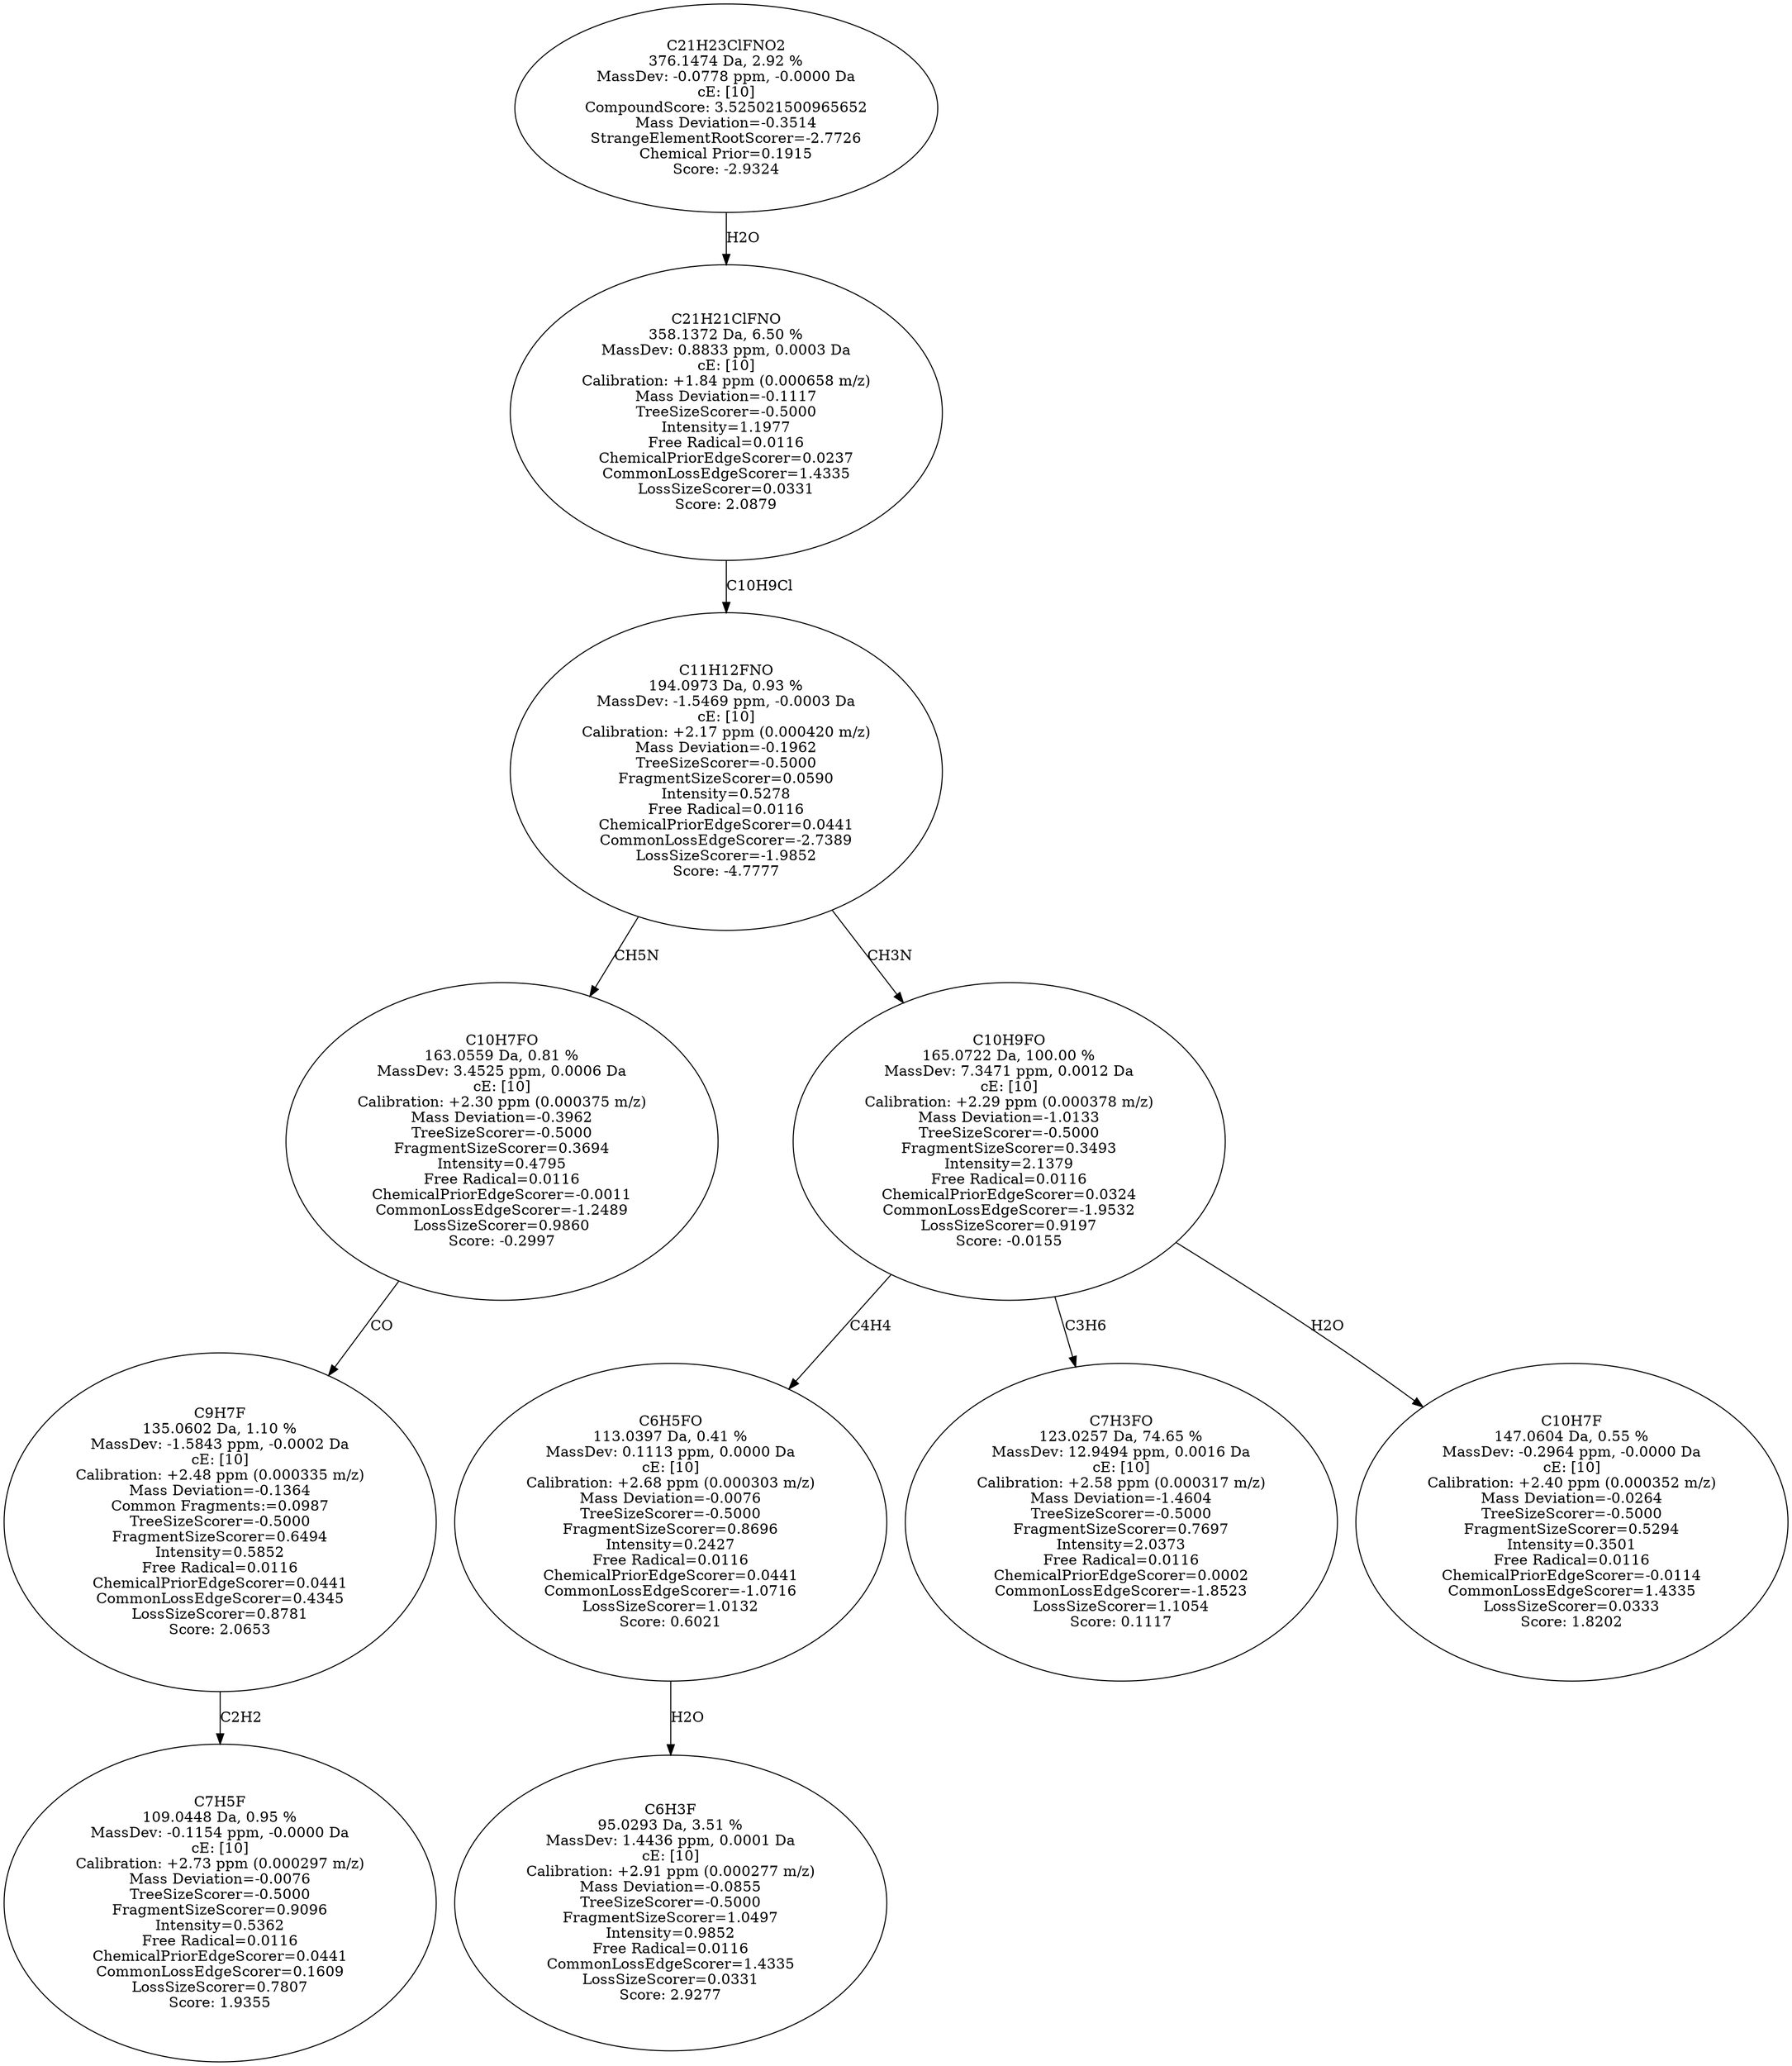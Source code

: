 strict digraph {
v1 [label="C7H5F\n109.0448 Da, 0.95 %\nMassDev: -0.1154 ppm, -0.0000 Da\ncE: [10]\nCalibration: +2.73 ppm (0.000297 m/z)\nMass Deviation=-0.0076\nTreeSizeScorer=-0.5000\nFragmentSizeScorer=0.9096\nIntensity=0.5362\nFree Radical=0.0116\nChemicalPriorEdgeScorer=0.0441\nCommonLossEdgeScorer=0.1609\nLossSizeScorer=0.7807\nScore: 1.9355"];
v2 [label="C9H7F\n135.0602 Da, 1.10 %\nMassDev: -1.5843 ppm, -0.0002 Da\ncE: [10]\nCalibration: +2.48 ppm (0.000335 m/z)\nMass Deviation=-0.1364\nCommon Fragments:=0.0987\nTreeSizeScorer=-0.5000\nFragmentSizeScorer=0.6494\nIntensity=0.5852\nFree Radical=0.0116\nChemicalPriorEdgeScorer=0.0441\nCommonLossEdgeScorer=0.4345\nLossSizeScorer=0.8781\nScore: 2.0653"];
v3 [label="C10H7FO\n163.0559 Da, 0.81 %\nMassDev: 3.4525 ppm, 0.0006 Da\ncE: [10]\nCalibration: +2.30 ppm (0.000375 m/z)\nMass Deviation=-0.3962\nTreeSizeScorer=-0.5000\nFragmentSizeScorer=0.3694\nIntensity=0.4795\nFree Radical=0.0116\nChemicalPriorEdgeScorer=-0.0011\nCommonLossEdgeScorer=-1.2489\nLossSizeScorer=0.9860\nScore: -0.2997"];
v4 [label="C6H3F\n95.0293 Da, 3.51 %\nMassDev: 1.4436 ppm, 0.0001 Da\ncE: [10]\nCalibration: +2.91 ppm (0.000277 m/z)\nMass Deviation=-0.0855\nTreeSizeScorer=-0.5000\nFragmentSizeScorer=1.0497\nIntensity=0.9852\nFree Radical=0.0116\nCommonLossEdgeScorer=1.4335\nLossSizeScorer=0.0331\nScore: 2.9277"];
v5 [label="C6H5FO\n113.0397 Da, 0.41 %\nMassDev: 0.1113 ppm, 0.0000 Da\ncE: [10]\nCalibration: +2.68 ppm (0.000303 m/z)\nMass Deviation=-0.0076\nTreeSizeScorer=-0.5000\nFragmentSizeScorer=0.8696\nIntensity=0.2427\nFree Radical=0.0116\nChemicalPriorEdgeScorer=0.0441\nCommonLossEdgeScorer=-1.0716\nLossSizeScorer=1.0132\nScore: 0.6021"];
v6 [label="C7H3FO\n123.0257 Da, 74.65 %\nMassDev: 12.9494 ppm, 0.0016 Da\ncE: [10]\nCalibration: +2.58 ppm (0.000317 m/z)\nMass Deviation=-1.4604\nTreeSizeScorer=-0.5000\nFragmentSizeScorer=0.7697\nIntensity=2.0373\nFree Radical=0.0116\nChemicalPriorEdgeScorer=0.0002\nCommonLossEdgeScorer=-1.8523\nLossSizeScorer=1.1054\nScore: 0.1117"];
v7 [label="C10H7F\n147.0604 Da, 0.55 %\nMassDev: -0.2964 ppm, -0.0000 Da\ncE: [10]\nCalibration: +2.40 ppm (0.000352 m/z)\nMass Deviation=-0.0264\nTreeSizeScorer=-0.5000\nFragmentSizeScorer=0.5294\nIntensity=0.3501\nFree Radical=0.0116\nChemicalPriorEdgeScorer=-0.0114\nCommonLossEdgeScorer=1.4335\nLossSizeScorer=0.0333\nScore: 1.8202"];
v8 [label="C10H9FO\n165.0722 Da, 100.00 %\nMassDev: 7.3471 ppm, 0.0012 Da\ncE: [10]\nCalibration: +2.29 ppm (0.000378 m/z)\nMass Deviation=-1.0133\nTreeSizeScorer=-0.5000\nFragmentSizeScorer=0.3493\nIntensity=2.1379\nFree Radical=0.0116\nChemicalPriorEdgeScorer=0.0324\nCommonLossEdgeScorer=-1.9532\nLossSizeScorer=0.9197\nScore: -0.0155"];
v9 [label="C11H12FNO\n194.0973 Da, 0.93 %\nMassDev: -1.5469 ppm, -0.0003 Da\ncE: [10]\nCalibration: +2.17 ppm (0.000420 m/z)\nMass Deviation=-0.1962\nTreeSizeScorer=-0.5000\nFragmentSizeScorer=0.0590\nIntensity=0.5278\nFree Radical=0.0116\nChemicalPriorEdgeScorer=0.0441\nCommonLossEdgeScorer=-2.7389\nLossSizeScorer=-1.9852\nScore: -4.7777"];
v10 [label="C21H21ClFNO\n358.1372 Da, 6.50 %\nMassDev: 0.8833 ppm, 0.0003 Da\ncE: [10]\nCalibration: +1.84 ppm (0.000658 m/z)\nMass Deviation=-0.1117\nTreeSizeScorer=-0.5000\nIntensity=1.1977\nFree Radical=0.0116\nChemicalPriorEdgeScorer=0.0237\nCommonLossEdgeScorer=1.4335\nLossSizeScorer=0.0331\nScore: 2.0879"];
v11 [label="C21H23ClFNO2\n376.1474 Da, 2.92 %\nMassDev: -0.0778 ppm, -0.0000 Da\ncE: [10]\nCompoundScore: 3.525021500965652\nMass Deviation=-0.3514\nStrangeElementRootScorer=-2.7726\nChemical Prior=0.1915\nScore: -2.9324"];
v2 -> v1 [label="C2H2"];
v3 -> v2 [label="CO"];
v9 -> v3 [label="CH5N"];
v5 -> v4 [label="H2O"];
v8 -> v5 [label="C4H4"];
v8 -> v6 [label="C3H6"];
v8 -> v7 [label="H2O"];
v9 -> v8 [label="CH3N"];
v10 -> v9 [label="C10H9Cl"];
v11 -> v10 [label="H2O"];
}